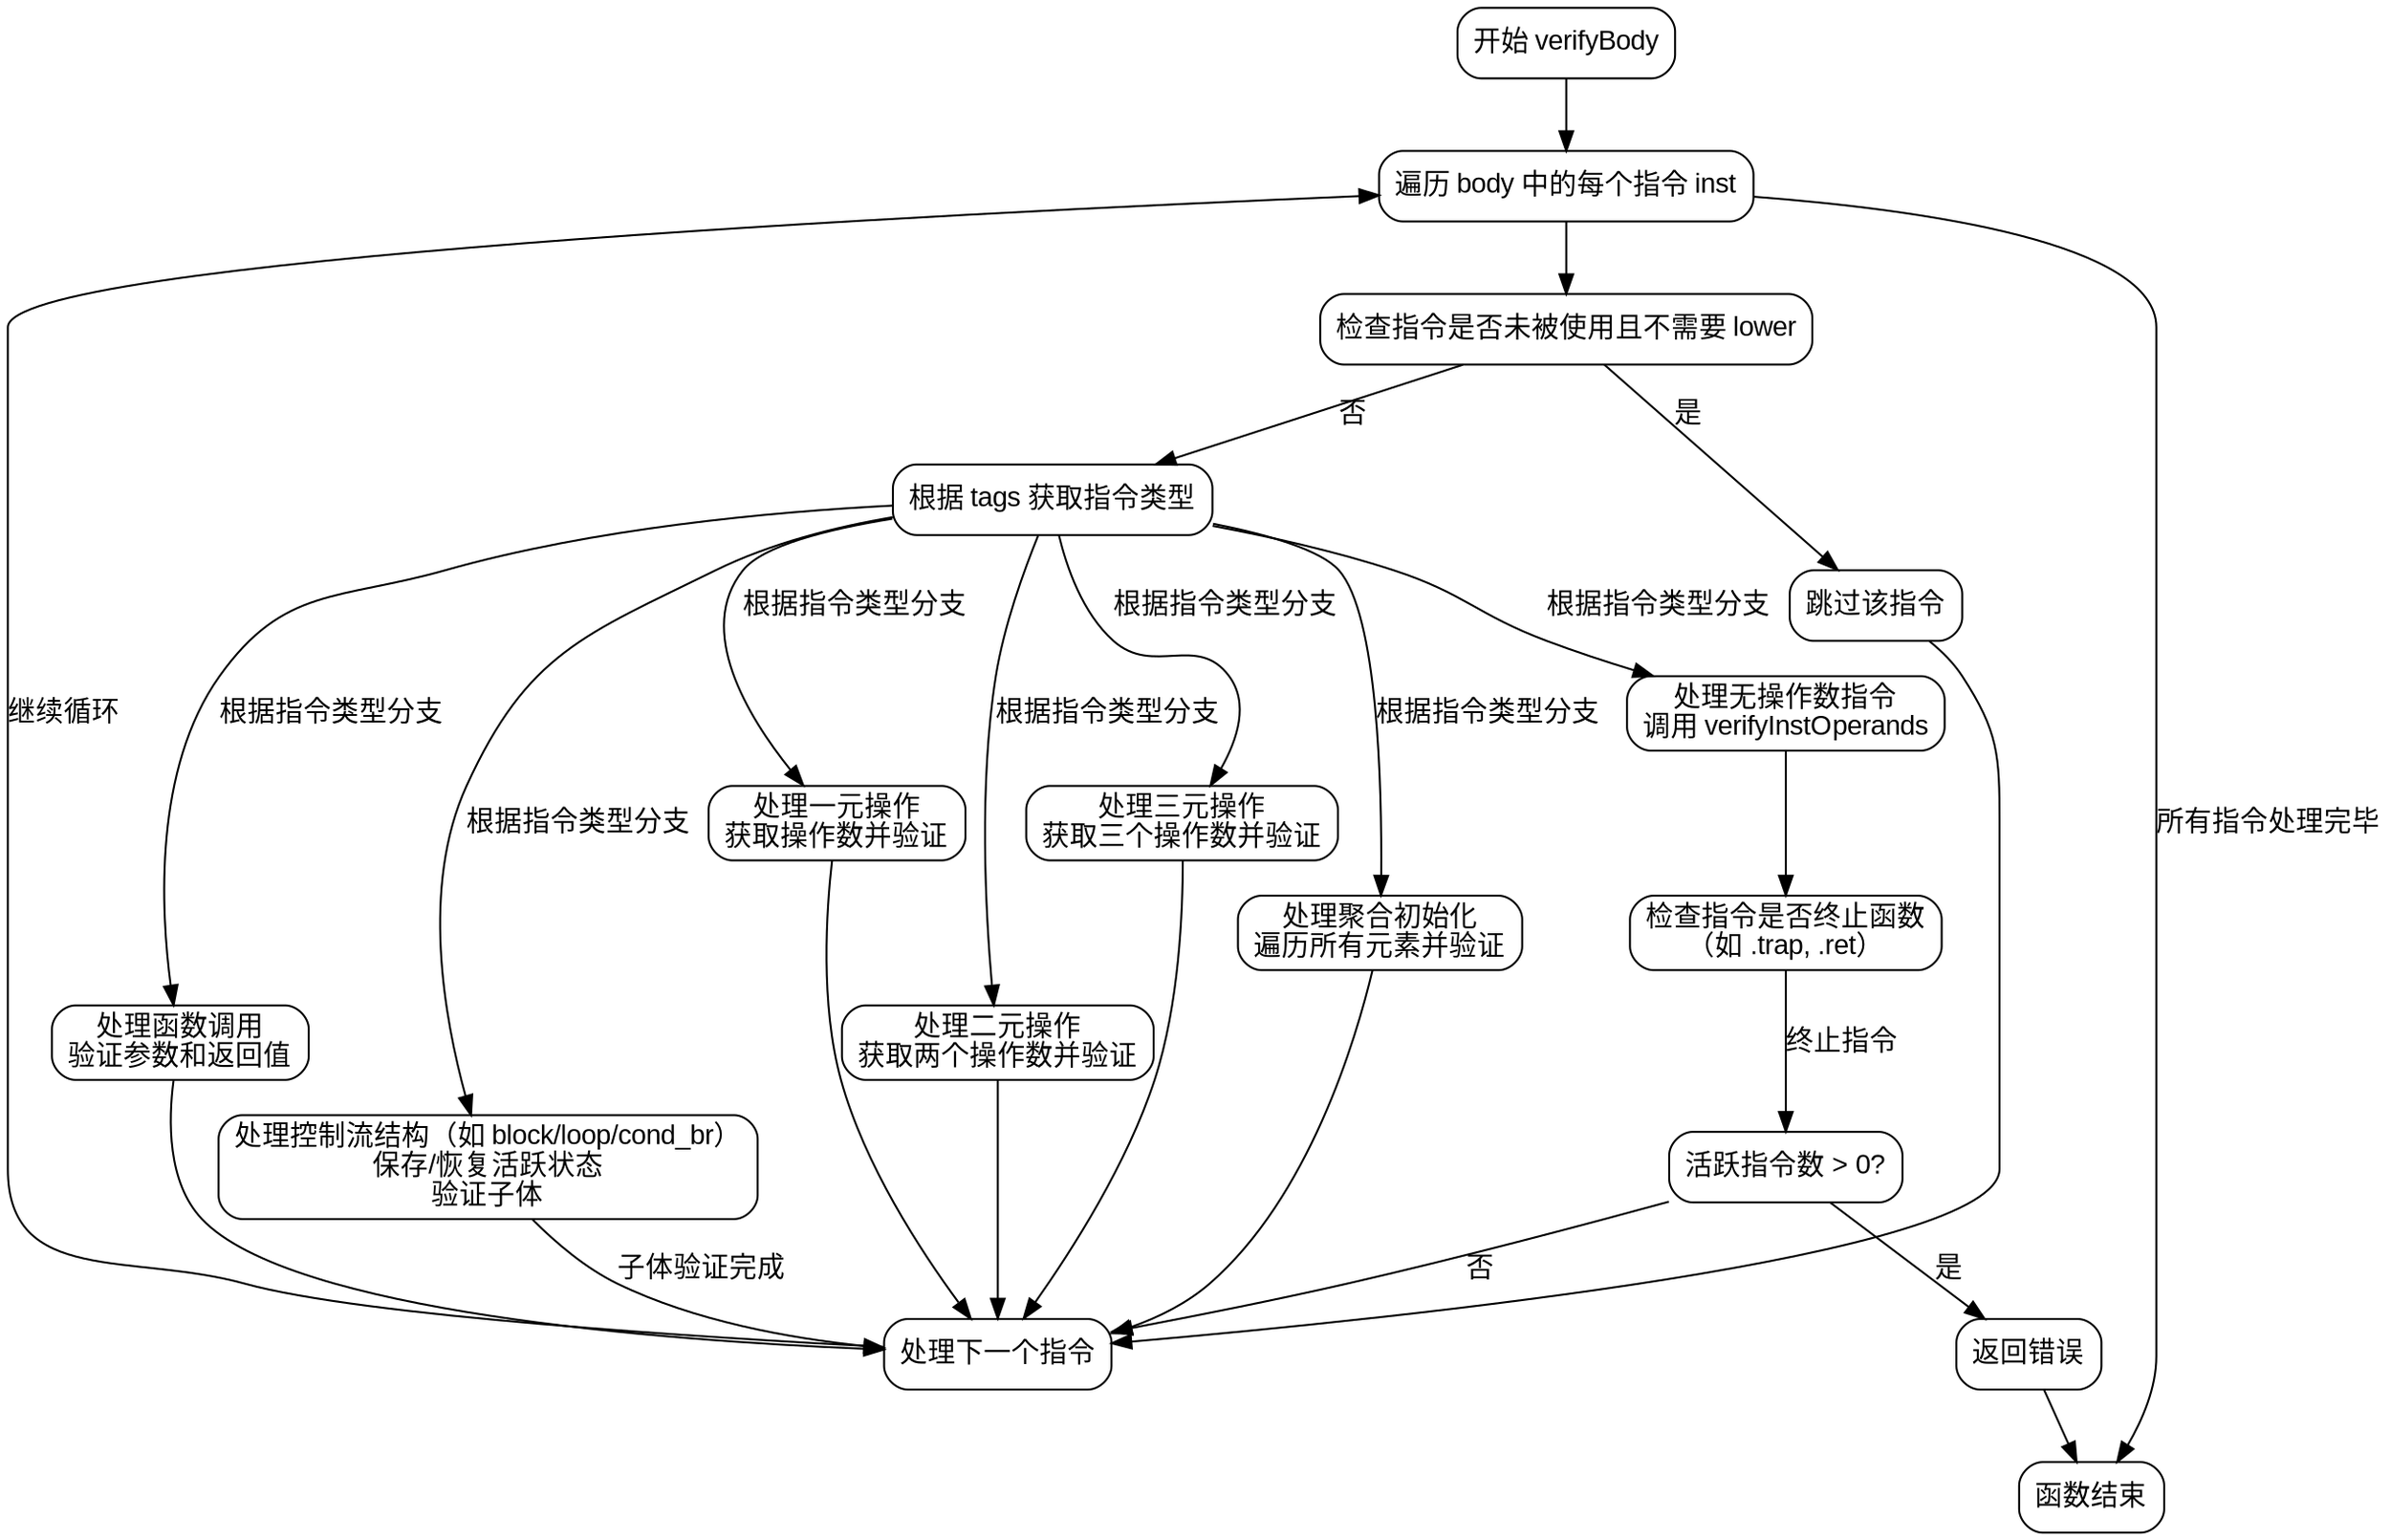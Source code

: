 
digraph flowchart {
    node [shape=rectangle, style="rounded", fontname="Arial"];
    edge [fontname="Arial"];

    start [label="开始 verifyBody"];
    loop_start [label="遍历 body 中的每个指令 inst"];
    check_unused [label="检查指令是否未被使用且不需要 lower"];
    skip_inst [label="跳过该指令"];
    switch_tag [label="根据 tags 获取指令类型"];
    handle_no_operands [label="处理无操作数指令\n调用 verifyInstOperands"];
    check_terminate [label="检查指令是否终止函数\n（如 .trap, .ret）"];
    terminate_check [label="活跃指令数 > 0?"];
    return_error [label="返回错误"];
    handle_unary [label="处理一元操作\n获取操作数并验证"];
    handle_binary [label="处理二元操作\n获取两个操作数并验证"];
    handle_ternary [label="处理三元操作\n获取三个操作数并验证"];
    handle_aggregate [label="处理聚合初始化\n遍历所有元素并验证"];
    handle_call [label="处理函数调用\n验证参数和返回值"];
    handle_control_flow [label="处理控制流结构（如 block/loop/cond_br）\n保存/恢复活跃状态\n验证子体"];
    next_inst [label="处理下一个指令"];
    end [label="函数结束"];

    // 节点连接
    start -> loop_start;
    loop_start -> check_unused;
    check_unused -> skip_inst [label="是"];
    check_unused -> switch_tag [label="否"];
    skip_inst -> next_inst;

    switch_tag -> {handle_no_operands handle_unary handle_binary handle_ternary handle_aggregate handle_call handle_control_flow} [label="根据指令类型分支"];

    handle_no_operands -> check_terminate;
    check_terminate -> terminate_check [label="终止指令"];
    terminate_check -> return_error [label="是"];
    terminate_check -> next_inst [label="否"];
    return_error -> end;

    handle_unary -> next_inst;
    handle_binary -> next_inst;
    handle_ternary -> next_inst;
    handle_aggregate -> next_inst;
    handle_call -> next_inst;

    handle_control_flow -> next_inst [label="子体验证完成"];

    next_inst -> loop_start [label="继续循环"];
    loop_start -> end [label="所有指令处理完毕"];
}
